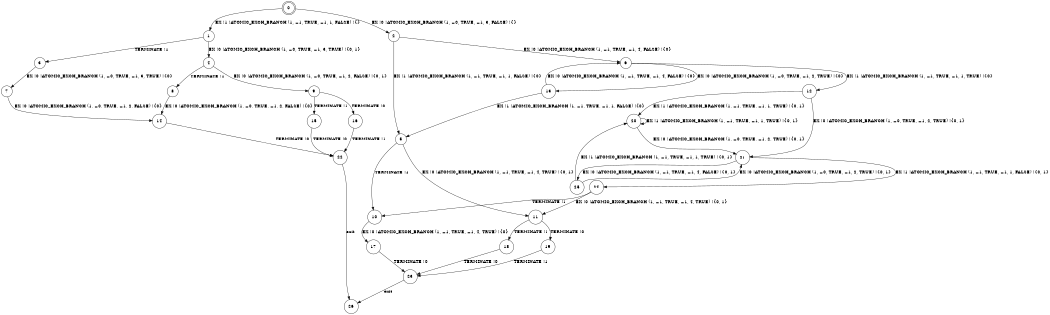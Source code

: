 digraph BCG {
size = "7, 10.5";
center = TRUE;
node [shape = circle];
0 [peripheries = 2];
0 -> 1 [label = "EX !1 !ATOMIC_EXCH_BRANCH (1, +1, TRUE, +1, 1, FALSE) !{}"];
0 -> 2 [label = "EX !0 !ATOMIC_EXCH_BRANCH (1, +0, TRUE, +1, 3, FALSE) !{}"];
1 -> 3 [label = "TERMINATE !1"];
1 -> 4 [label = "EX !0 !ATOMIC_EXCH_BRANCH (1, +0, TRUE, +1, 3, TRUE) !{0, 1}"];
2 -> 5 [label = "EX !1 !ATOMIC_EXCH_BRANCH (1, +1, TRUE, +1, 1, FALSE) !{0}"];
2 -> 6 [label = "EX !0 !ATOMIC_EXCH_BRANCH (1, +1, TRUE, +1, 4, FALSE) !{0}"];
3 -> 7 [label = "EX !0 !ATOMIC_EXCH_BRANCH (1, +0, TRUE, +1, 3, TRUE) !{0}"];
4 -> 8 [label = "TERMINATE !1"];
4 -> 9 [label = "EX !0 !ATOMIC_EXCH_BRANCH (1, +0, TRUE, +1, 2, FALSE) !{0, 1}"];
5 -> 10 [label = "TERMINATE !1"];
5 -> 11 [label = "EX !0 !ATOMIC_EXCH_BRANCH (1, +1, TRUE, +1, 4, TRUE) !{0, 1}"];
6 -> 12 [label = "EX !1 !ATOMIC_EXCH_BRANCH (1, +1, TRUE, +1, 1, TRUE) !{0}"];
6 -> 13 [label = "EX !0 !ATOMIC_EXCH_BRANCH (1, +0, TRUE, +1, 2, TRUE) !{0}"];
7 -> 14 [label = "EX !0 !ATOMIC_EXCH_BRANCH (1, +0, TRUE, +1, 2, FALSE) !{0}"];
8 -> 14 [label = "EX !0 !ATOMIC_EXCH_BRANCH (1, +0, TRUE, +1, 2, FALSE) !{0}"];
9 -> 15 [label = "TERMINATE !1"];
9 -> 16 [label = "TERMINATE !0"];
10 -> 17 [label = "EX !0 !ATOMIC_EXCH_BRANCH (1, +1, TRUE, +1, 4, TRUE) !{0}"];
11 -> 18 [label = "TERMINATE !1"];
11 -> 19 [label = "TERMINATE !0"];
12 -> 20 [label = "EX !1 !ATOMIC_EXCH_BRANCH (1, +1, TRUE, +1, 1, TRUE) !{0, 1}"];
12 -> 21 [label = "EX !0 !ATOMIC_EXCH_BRANCH (1, +0, TRUE, +1, 2, TRUE) !{0, 1}"];
13 -> 5 [label = "EX !1 !ATOMIC_EXCH_BRANCH (1, +1, TRUE, +1, 1, FALSE) !{0}"];
13 -> 6 [label = "EX !0 !ATOMIC_EXCH_BRANCH (1, +1, TRUE, +1, 4, FALSE) !{0}"];
14 -> 22 [label = "TERMINATE !0"];
15 -> 22 [label = "TERMINATE !0"];
16 -> 22 [label = "TERMINATE !1"];
17 -> 23 [label = "TERMINATE !0"];
18 -> 23 [label = "TERMINATE !0"];
19 -> 23 [label = "TERMINATE !1"];
20 -> 20 [label = "EX !1 !ATOMIC_EXCH_BRANCH (1, +1, TRUE, +1, 1, TRUE) !{0, 1}"];
20 -> 21 [label = "EX !0 !ATOMIC_EXCH_BRANCH (1, +0, TRUE, +1, 2, TRUE) !{0, 1}"];
21 -> 24 [label = "EX !1 !ATOMIC_EXCH_BRANCH (1, +1, TRUE, +1, 1, FALSE) !{0, 1}"];
21 -> 25 [label = "EX !0 !ATOMIC_EXCH_BRANCH (1, +1, TRUE, +1, 4, FALSE) !{0, 1}"];
22 -> 26 [label = "exit"];
23 -> 26 [label = "exit"];
24 -> 10 [label = "TERMINATE !1"];
24 -> 11 [label = "EX !0 !ATOMIC_EXCH_BRANCH (1, +1, TRUE, +1, 4, TRUE) !{0, 1}"];
25 -> 20 [label = "EX !1 !ATOMIC_EXCH_BRANCH (1, +1, TRUE, +1, 1, TRUE) !{0, 1}"];
25 -> 21 [label = "EX !0 !ATOMIC_EXCH_BRANCH (1, +0, TRUE, +1, 2, TRUE) !{0, 1}"];
}
